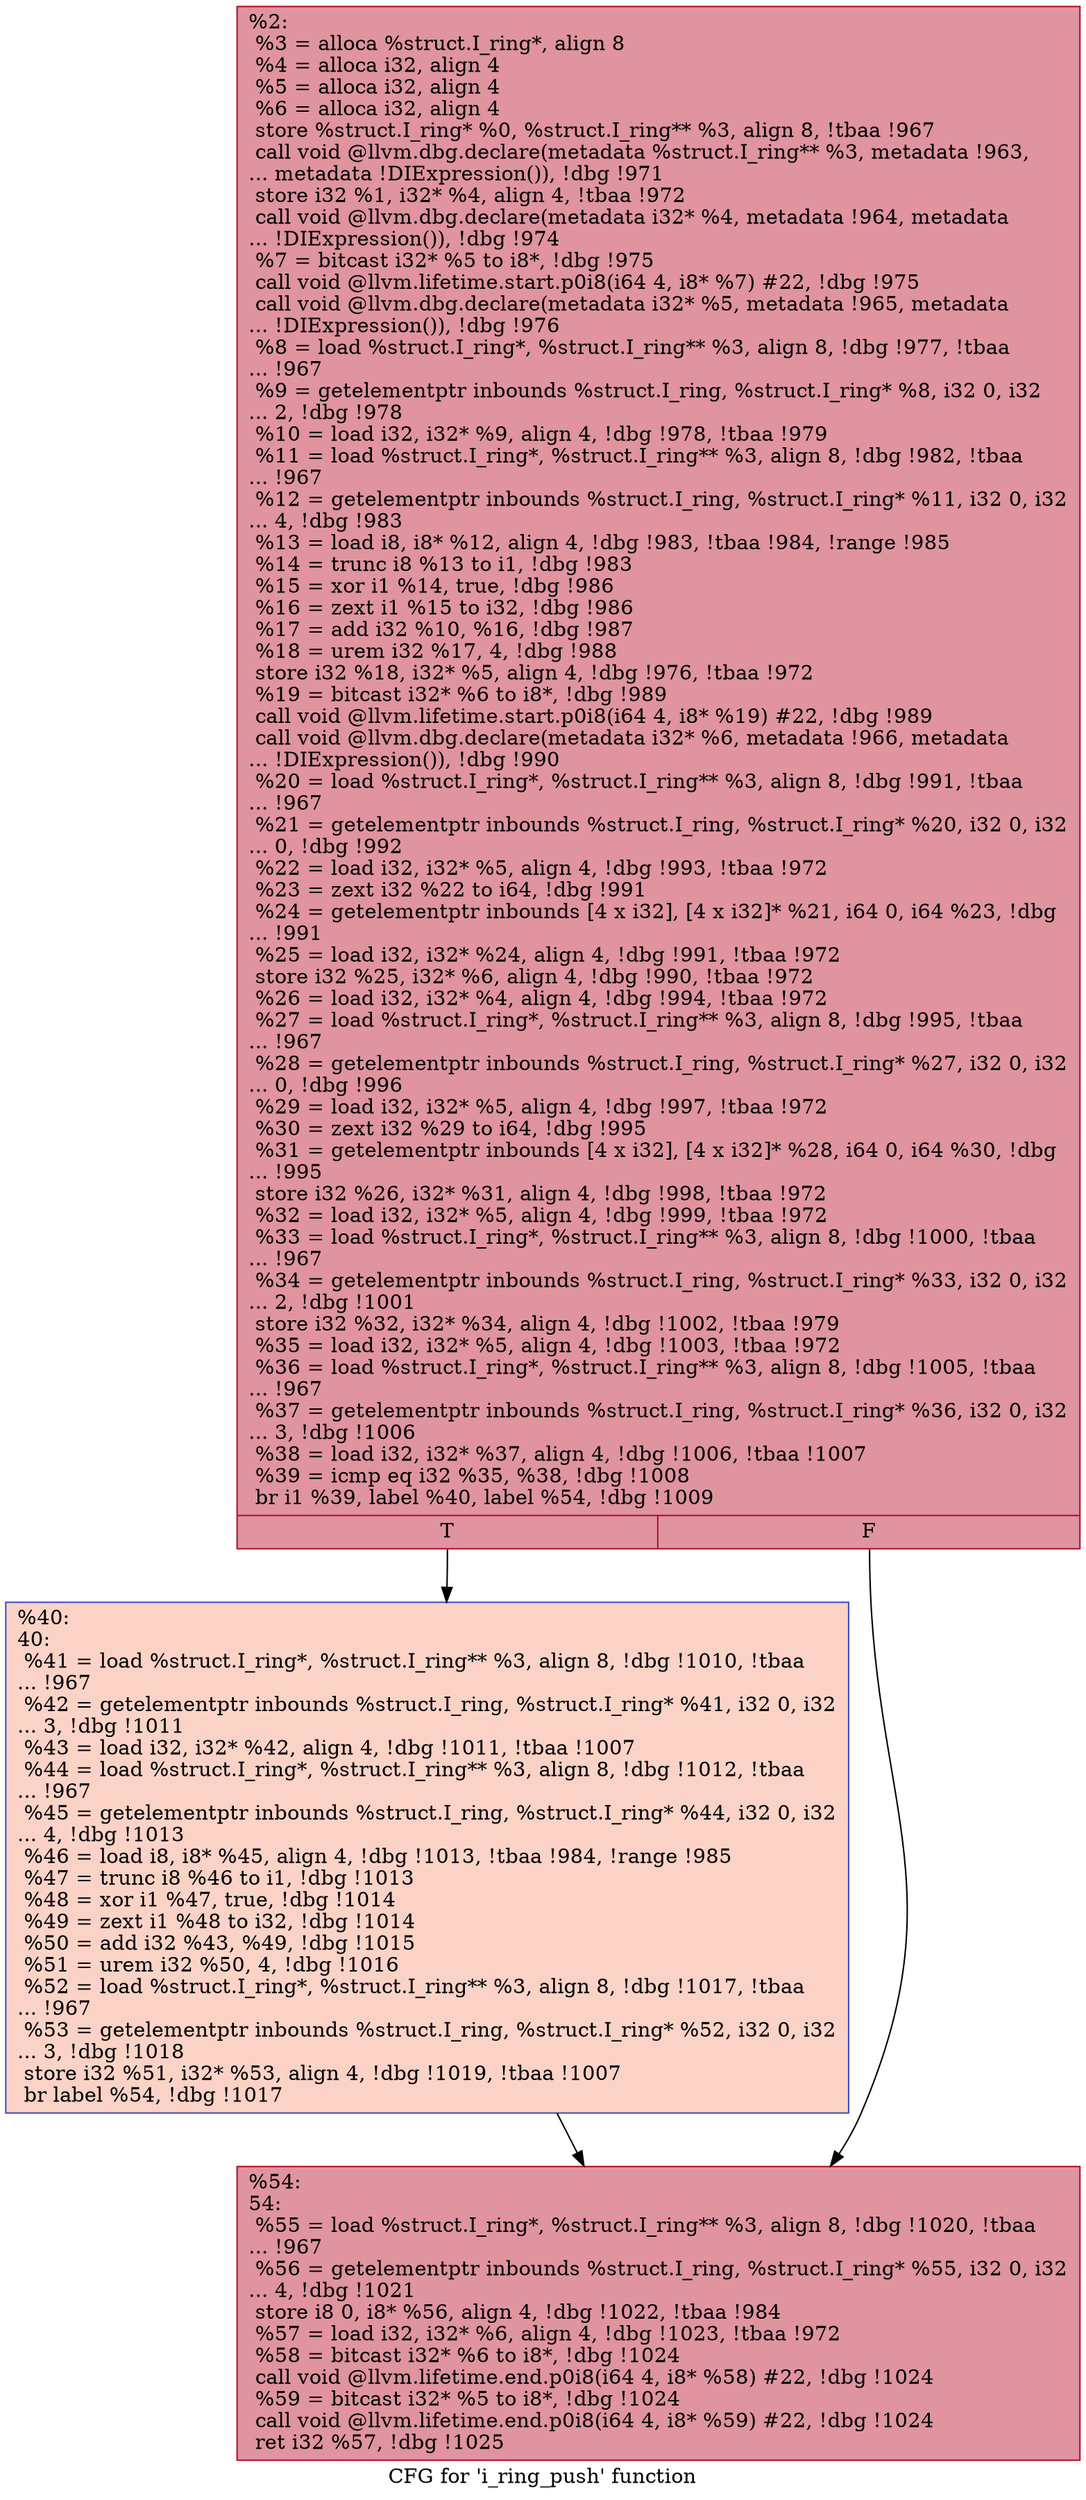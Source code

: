 digraph "CFG for 'i_ring_push' function" {
	label="CFG for 'i_ring_push' function";

	Node0x21b5420 [shape=record,color="#b70d28ff", style=filled, fillcolor="#b70d2870",label="{%2:\l  %3 = alloca %struct.I_ring*, align 8\l  %4 = alloca i32, align 4\l  %5 = alloca i32, align 4\l  %6 = alloca i32, align 4\l  store %struct.I_ring* %0, %struct.I_ring** %3, align 8, !tbaa !967\l  call void @llvm.dbg.declare(metadata %struct.I_ring** %3, metadata !963,\l... metadata !DIExpression()), !dbg !971\l  store i32 %1, i32* %4, align 4, !tbaa !972\l  call void @llvm.dbg.declare(metadata i32* %4, metadata !964, metadata\l... !DIExpression()), !dbg !974\l  %7 = bitcast i32* %5 to i8*, !dbg !975\l  call void @llvm.lifetime.start.p0i8(i64 4, i8* %7) #22, !dbg !975\l  call void @llvm.dbg.declare(metadata i32* %5, metadata !965, metadata\l... !DIExpression()), !dbg !976\l  %8 = load %struct.I_ring*, %struct.I_ring** %3, align 8, !dbg !977, !tbaa\l... !967\l  %9 = getelementptr inbounds %struct.I_ring, %struct.I_ring* %8, i32 0, i32\l... 2, !dbg !978\l  %10 = load i32, i32* %9, align 4, !dbg !978, !tbaa !979\l  %11 = load %struct.I_ring*, %struct.I_ring** %3, align 8, !dbg !982, !tbaa\l... !967\l  %12 = getelementptr inbounds %struct.I_ring, %struct.I_ring* %11, i32 0, i32\l... 4, !dbg !983\l  %13 = load i8, i8* %12, align 4, !dbg !983, !tbaa !984, !range !985\l  %14 = trunc i8 %13 to i1, !dbg !983\l  %15 = xor i1 %14, true, !dbg !986\l  %16 = zext i1 %15 to i32, !dbg !986\l  %17 = add i32 %10, %16, !dbg !987\l  %18 = urem i32 %17, 4, !dbg !988\l  store i32 %18, i32* %5, align 4, !dbg !976, !tbaa !972\l  %19 = bitcast i32* %6 to i8*, !dbg !989\l  call void @llvm.lifetime.start.p0i8(i64 4, i8* %19) #22, !dbg !989\l  call void @llvm.dbg.declare(metadata i32* %6, metadata !966, metadata\l... !DIExpression()), !dbg !990\l  %20 = load %struct.I_ring*, %struct.I_ring** %3, align 8, !dbg !991, !tbaa\l... !967\l  %21 = getelementptr inbounds %struct.I_ring, %struct.I_ring* %20, i32 0, i32\l... 0, !dbg !992\l  %22 = load i32, i32* %5, align 4, !dbg !993, !tbaa !972\l  %23 = zext i32 %22 to i64, !dbg !991\l  %24 = getelementptr inbounds [4 x i32], [4 x i32]* %21, i64 0, i64 %23, !dbg\l... !991\l  %25 = load i32, i32* %24, align 4, !dbg !991, !tbaa !972\l  store i32 %25, i32* %6, align 4, !dbg !990, !tbaa !972\l  %26 = load i32, i32* %4, align 4, !dbg !994, !tbaa !972\l  %27 = load %struct.I_ring*, %struct.I_ring** %3, align 8, !dbg !995, !tbaa\l... !967\l  %28 = getelementptr inbounds %struct.I_ring, %struct.I_ring* %27, i32 0, i32\l... 0, !dbg !996\l  %29 = load i32, i32* %5, align 4, !dbg !997, !tbaa !972\l  %30 = zext i32 %29 to i64, !dbg !995\l  %31 = getelementptr inbounds [4 x i32], [4 x i32]* %28, i64 0, i64 %30, !dbg\l... !995\l  store i32 %26, i32* %31, align 4, !dbg !998, !tbaa !972\l  %32 = load i32, i32* %5, align 4, !dbg !999, !tbaa !972\l  %33 = load %struct.I_ring*, %struct.I_ring** %3, align 8, !dbg !1000, !tbaa\l... !967\l  %34 = getelementptr inbounds %struct.I_ring, %struct.I_ring* %33, i32 0, i32\l... 2, !dbg !1001\l  store i32 %32, i32* %34, align 4, !dbg !1002, !tbaa !979\l  %35 = load i32, i32* %5, align 4, !dbg !1003, !tbaa !972\l  %36 = load %struct.I_ring*, %struct.I_ring** %3, align 8, !dbg !1005, !tbaa\l... !967\l  %37 = getelementptr inbounds %struct.I_ring, %struct.I_ring* %36, i32 0, i32\l... 3, !dbg !1006\l  %38 = load i32, i32* %37, align 4, !dbg !1006, !tbaa !1007\l  %39 = icmp eq i32 %35, %38, !dbg !1008\l  br i1 %39, label %40, label %54, !dbg !1009\l|{<s0>T|<s1>F}}"];
	Node0x21b5420:s0 -> Node0x21b5d30;
	Node0x21b5420:s1 -> Node0x21b5d80;
	Node0x21b5d30 [shape=record,color="#3d50c3ff", style=filled, fillcolor="#f59c7d70",label="{%40:\l40:                                               \l  %41 = load %struct.I_ring*, %struct.I_ring** %3, align 8, !dbg !1010, !tbaa\l... !967\l  %42 = getelementptr inbounds %struct.I_ring, %struct.I_ring* %41, i32 0, i32\l... 3, !dbg !1011\l  %43 = load i32, i32* %42, align 4, !dbg !1011, !tbaa !1007\l  %44 = load %struct.I_ring*, %struct.I_ring** %3, align 8, !dbg !1012, !tbaa\l... !967\l  %45 = getelementptr inbounds %struct.I_ring, %struct.I_ring* %44, i32 0, i32\l... 4, !dbg !1013\l  %46 = load i8, i8* %45, align 4, !dbg !1013, !tbaa !984, !range !985\l  %47 = trunc i8 %46 to i1, !dbg !1013\l  %48 = xor i1 %47, true, !dbg !1014\l  %49 = zext i1 %48 to i32, !dbg !1014\l  %50 = add i32 %43, %49, !dbg !1015\l  %51 = urem i32 %50, 4, !dbg !1016\l  %52 = load %struct.I_ring*, %struct.I_ring** %3, align 8, !dbg !1017, !tbaa\l... !967\l  %53 = getelementptr inbounds %struct.I_ring, %struct.I_ring* %52, i32 0, i32\l... 3, !dbg !1018\l  store i32 %51, i32* %53, align 4, !dbg !1019, !tbaa !1007\l  br label %54, !dbg !1017\l}"];
	Node0x21b5d30 -> Node0x21b5d80;
	Node0x21b5d80 [shape=record,color="#b70d28ff", style=filled, fillcolor="#b70d2870",label="{%54:\l54:                                               \l  %55 = load %struct.I_ring*, %struct.I_ring** %3, align 8, !dbg !1020, !tbaa\l... !967\l  %56 = getelementptr inbounds %struct.I_ring, %struct.I_ring* %55, i32 0, i32\l... 4, !dbg !1021\l  store i8 0, i8* %56, align 4, !dbg !1022, !tbaa !984\l  %57 = load i32, i32* %6, align 4, !dbg !1023, !tbaa !972\l  %58 = bitcast i32* %6 to i8*, !dbg !1024\l  call void @llvm.lifetime.end.p0i8(i64 4, i8* %58) #22, !dbg !1024\l  %59 = bitcast i32* %5 to i8*, !dbg !1024\l  call void @llvm.lifetime.end.p0i8(i64 4, i8* %59) #22, !dbg !1024\l  ret i32 %57, !dbg !1025\l}"];
}
